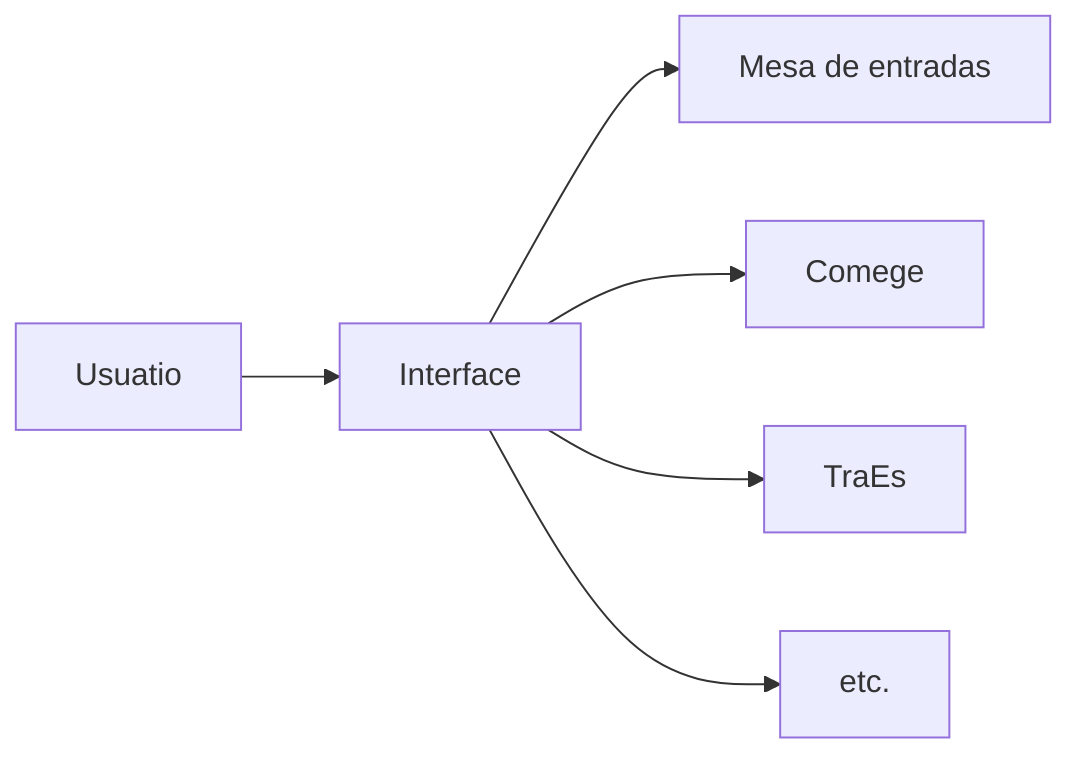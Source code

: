 graph LR
  Usuatio-->Interface
  Interface-->me["Mesa de entradas"]
  Interface-->Comege
  Interface-->TraEs
  Interface-->etc.